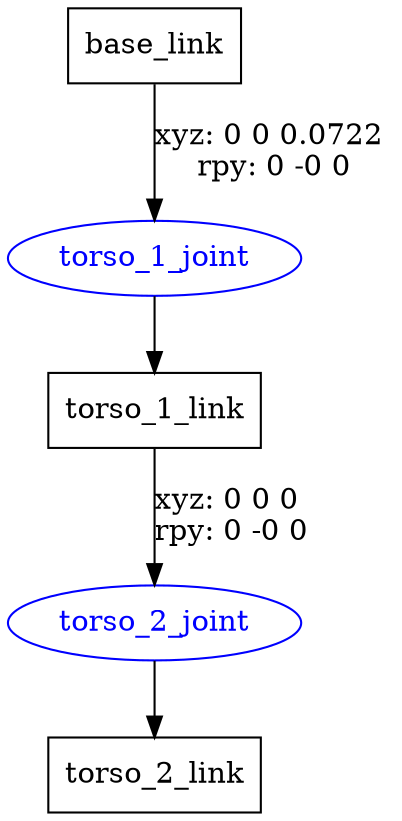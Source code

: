 digraph G {
node [shape=box];
"base_link" [label="base_link"];
"torso_1_link" [label="torso_1_link"];
"torso_2_link" [label="torso_2_link"];
node [shape=ellipse, color=blue, fontcolor=blue];
"base_link" -> "torso_1_joint" [label="xyz: 0 0 0.0722 \nrpy: 0 -0 0"]
"torso_1_joint" -> "torso_1_link"
"torso_1_link" -> "torso_2_joint" [label="xyz: 0 0 0 \nrpy: 0 -0 0"]
"torso_2_joint" -> "torso_2_link"
}
